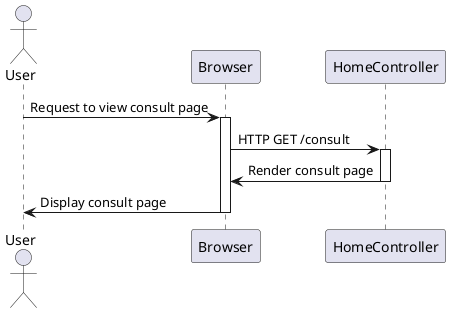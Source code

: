 @startuml

actor User
participant "Browser" as Browser
participant "HomeController" as HomeController

User -> Browser: Request to view consult page
activate Browser
Browser -> HomeController: HTTP GET /consult
activate HomeController
HomeController -> Browser: Render consult page
deactivate HomeController
Browser -> User: Display consult page
deactivate Browser

@enduml

